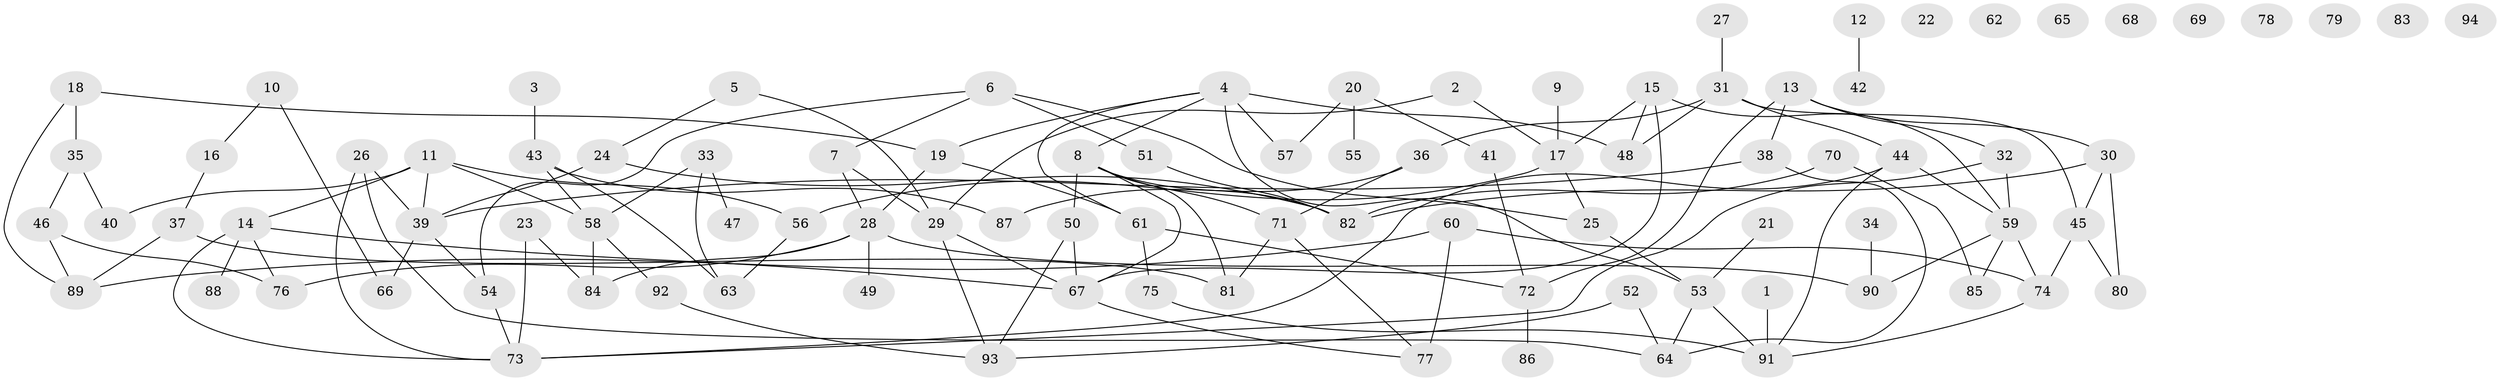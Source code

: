 // coarse degree distribution, {1: 0.19642857142857142, 5: 0.125, 4: 0.10714285714285714, 0: 0.16071428571428573, 2: 0.14285714285714285, 3: 0.17857142857142858, 6: 0.03571428571428571, 14: 0.017857142857142856, 11: 0.017857142857142856, 7: 0.017857142857142856}
// Generated by graph-tools (version 1.1) at 2025/42/03/04/25 21:42:46]
// undirected, 94 vertices, 133 edges
graph export_dot {
graph [start="1"]
  node [color=gray90,style=filled];
  1;
  2;
  3;
  4;
  5;
  6;
  7;
  8;
  9;
  10;
  11;
  12;
  13;
  14;
  15;
  16;
  17;
  18;
  19;
  20;
  21;
  22;
  23;
  24;
  25;
  26;
  27;
  28;
  29;
  30;
  31;
  32;
  33;
  34;
  35;
  36;
  37;
  38;
  39;
  40;
  41;
  42;
  43;
  44;
  45;
  46;
  47;
  48;
  49;
  50;
  51;
  52;
  53;
  54;
  55;
  56;
  57;
  58;
  59;
  60;
  61;
  62;
  63;
  64;
  65;
  66;
  67;
  68;
  69;
  70;
  71;
  72;
  73;
  74;
  75;
  76;
  77;
  78;
  79;
  80;
  81;
  82;
  83;
  84;
  85;
  86;
  87;
  88;
  89;
  90;
  91;
  92;
  93;
  94;
  1 -- 91;
  2 -- 17;
  2 -- 29;
  3 -- 43;
  4 -- 8;
  4 -- 19;
  4 -- 48;
  4 -- 53;
  4 -- 57;
  4 -- 61;
  5 -- 24;
  5 -- 29;
  6 -- 7;
  6 -- 25;
  6 -- 51;
  6 -- 54;
  7 -- 28;
  7 -- 29;
  8 -- 50;
  8 -- 67;
  8 -- 71;
  8 -- 81;
  8 -- 82;
  9 -- 17;
  10 -- 16;
  10 -- 66;
  11 -- 14;
  11 -- 39;
  11 -- 40;
  11 -- 56;
  11 -- 58;
  12 -- 42;
  13 -- 30;
  13 -- 32;
  13 -- 38;
  13 -- 72;
  14 -- 67;
  14 -- 73;
  14 -- 76;
  14 -- 88;
  15 -- 17;
  15 -- 48;
  15 -- 59;
  15 -- 67;
  16 -- 37;
  17 -- 25;
  17 -- 56;
  18 -- 19;
  18 -- 35;
  18 -- 89;
  19 -- 28;
  19 -- 61;
  20 -- 41;
  20 -- 55;
  20 -- 57;
  21 -- 53;
  23 -- 73;
  23 -- 84;
  24 -- 39;
  24 -- 82;
  25 -- 53;
  26 -- 39;
  26 -- 64;
  26 -- 73;
  27 -- 31;
  28 -- 49;
  28 -- 76;
  28 -- 84;
  28 -- 90;
  29 -- 67;
  29 -- 93;
  30 -- 45;
  30 -- 80;
  30 -- 82;
  31 -- 36;
  31 -- 44;
  31 -- 45;
  31 -- 48;
  32 -- 59;
  32 -- 73;
  33 -- 47;
  33 -- 58;
  33 -- 63;
  34 -- 90;
  35 -- 40;
  35 -- 46;
  36 -- 71;
  36 -- 87;
  37 -- 81;
  37 -- 89;
  38 -- 39;
  38 -- 64;
  39 -- 54;
  39 -- 66;
  41 -- 72;
  43 -- 58;
  43 -- 63;
  43 -- 87;
  44 -- 59;
  44 -- 73;
  44 -- 91;
  45 -- 74;
  45 -- 80;
  46 -- 76;
  46 -- 89;
  50 -- 67;
  50 -- 93;
  51 -- 82;
  52 -- 64;
  52 -- 93;
  53 -- 64;
  53 -- 91;
  54 -- 73;
  56 -- 63;
  58 -- 84;
  58 -- 92;
  59 -- 74;
  59 -- 85;
  59 -- 90;
  60 -- 74;
  60 -- 77;
  60 -- 89;
  61 -- 72;
  61 -- 75;
  67 -- 77;
  70 -- 82;
  70 -- 85;
  71 -- 77;
  71 -- 81;
  72 -- 86;
  74 -- 91;
  75 -- 91;
  92 -- 93;
}
